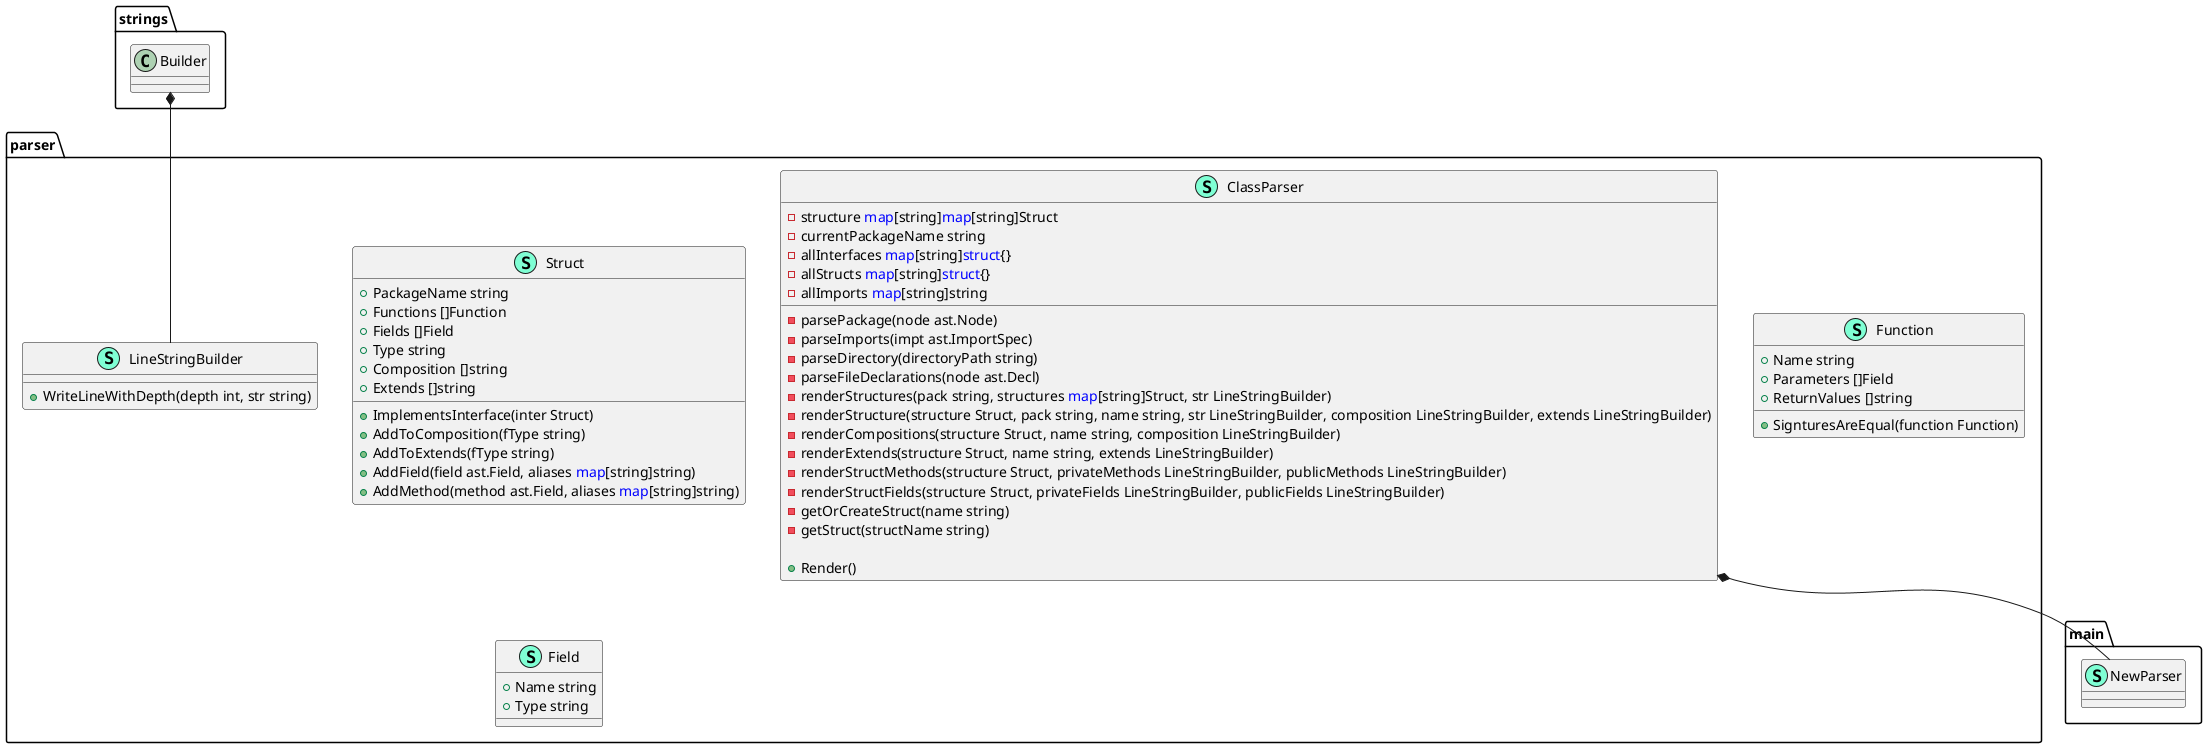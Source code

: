 @startuml
namespace main {
    class NewParser << (S,Aquamarine) >> {
    }
}
parser.ClassParser *-- main.NewParser


namespace parser {
    class Struct << (S,Aquamarine) >> {
        + PackageName string
        + Functions []Function
        + Fields []Field
        + Type string
        + Composition []string
        + Extends []string

        + ImplementsInterface(inter Struct) 
        + AddToComposition(fType string) 
        + AddToExtends(fType string) 
        + AddField(field ast.Field, aliases <font color=blue>map</font>[string]string) 
        + AddMethod(method ast.Field, aliases <font color=blue>map</font>[string]string) 

    }
    class Function << (S,Aquamarine) >> {
        + Name string
        + Parameters []Field
        + ReturnValues []string

        + SignturesAreEqual(function Function) 

    }
    class Field << (S,Aquamarine) >> {
        + Name string
        + Type string

    }
    class LineStringBuilder << (S,Aquamarine) >> {
        + WriteLineWithDepth(depth int, str string) 

    }
    class ClassParser << (S,Aquamarine) >> {
        - structure <font color=blue>map</font>[string]<font color=blue>map</font>[string]Struct
        - currentPackageName string
        - allInterfaces <font color=blue>map</font>[string]<font color=blue>struct</font>{}
        - allStructs <font color=blue>map</font>[string]<font color=blue>struct</font>{}
        - allImports <font color=blue>map</font>[string]string

        - parsePackage(node ast.Node) 
        - parseImports(impt ast.ImportSpec) 
        - parseDirectory(directoryPath string) 
        - parseFileDeclarations(node ast.Decl) 
        - renderStructures(pack string, structures <font color=blue>map</font>[string]Struct, str LineStringBuilder) 
        - renderStructure(structure Struct, pack string, name string, str LineStringBuilder, composition LineStringBuilder, extends LineStringBuilder) 
        - renderCompositions(structure Struct, name string, composition LineStringBuilder) 
        - renderExtends(structure Struct, name string, extends LineStringBuilder) 
        - renderStructMethods(structure Struct, privateMethods LineStringBuilder, publicMethods LineStringBuilder) 
        - renderStructFields(structure Struct, privateFields LineStringBuilder, publicFields LineStringBuilder) 
        - getOrCreateStruct(name string) 
        - getStruct(structName string) 

        + Render() 

    }
}
strings.Builder *-- parser.LineStringBuilder


@enduml